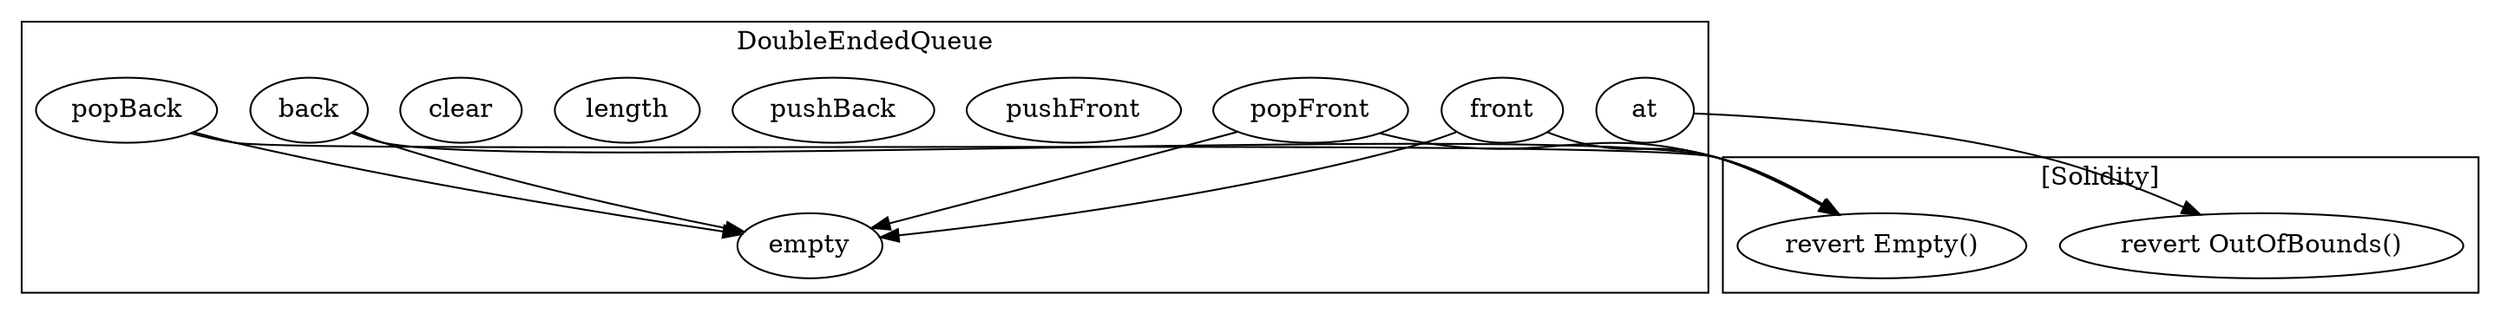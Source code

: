 strict digraph {
subgraph cluster_21525_DoubleEndedQueue {
label = "DoubleEndedQueue"
"21525_back" [label="back"]
"21525_at" [label="at"]
"21525_empty" [label="empty"]
"21525_popBack" [label="popBack"]
"21525_pushFront" [label="pushFront"]
"21525_pushBack" [label="pushBack"]
"21525_length" [label="length"]
"21525_clear" [label="clear"]
"21525_front" [label="front"]
"21525_popFront" [label="popFront"]
"21525_popBack" -> "21525_empty"
"21525_front" -> "21525_empty"
"21525_back" -> "21525_empty"
"21525_popFront" -> "21525_empty"
}subgraph cluster_solidity {
label = "[Solidity]"
"revert OutOfBounds()" 
"revert Empty()" 
"21525_popBack" -> "revert Empty()"
"21525_at" -> "revert OutOfBounds()"
"21525_popFront" -> "revert Empty()"
"21525_back" -> "revert Empty()"
"21525_front" -> "revert Empty()"
}
}